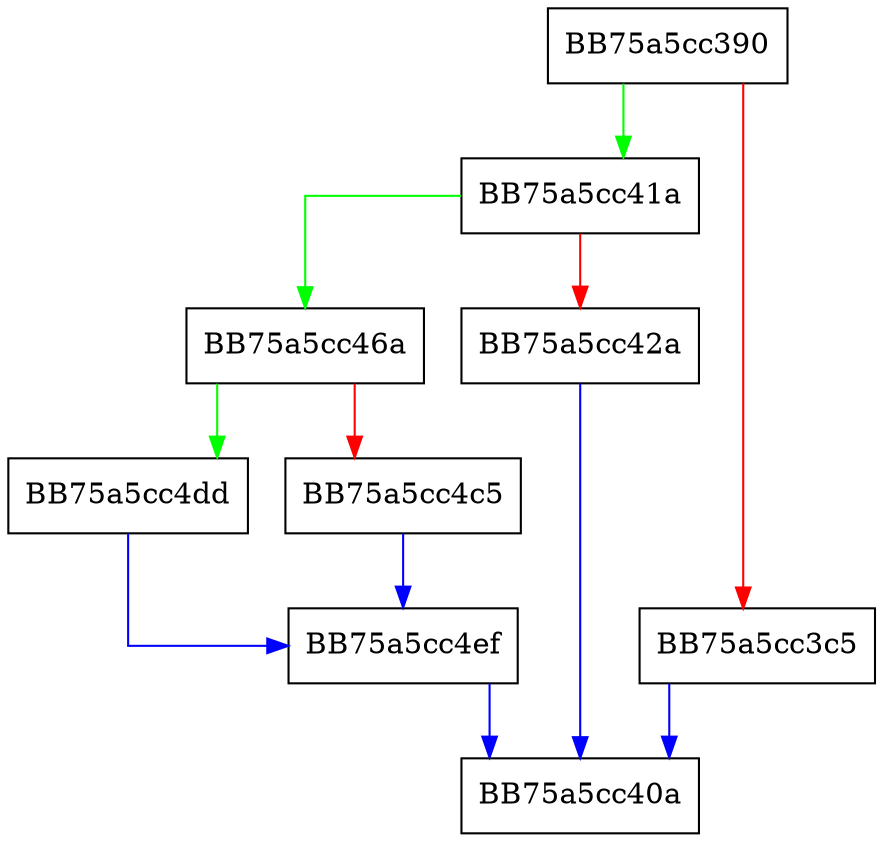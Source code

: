 digraph SSE_shufps {
  node [shape="box"];
  graph [splines=ortho];
  BB75a5cc390 -> BB75a5cc41a [color="green"];
  BB75a5cc390 -> BB75a5cc3c5 [color="red"];
  BB75a5cc3c5 -> BB75a5cc40a [color="blue"];
  BB75a5cc41a -> BB75a5cc46a [color="green"];
  BB75a5cc41a -> BB75a5cc42a [color="red"];
  BB75a5cc42a -> BB75a5cc40a [color="blue"];
  BB75a5cc46a -> BB75a5cc4dd [color="green"];
  BB75a5cc46a -> BB75a5cc4c5 [color="red"];
  BB75a5cc4c5 -> BB75a5cc4ef [color="blue"];
  BB75a5cc4dd -> BB75a5cc4ef [color="blue"];
  BB75a5cc4ef -> BB75a5cc40a [color="blue"];
}
